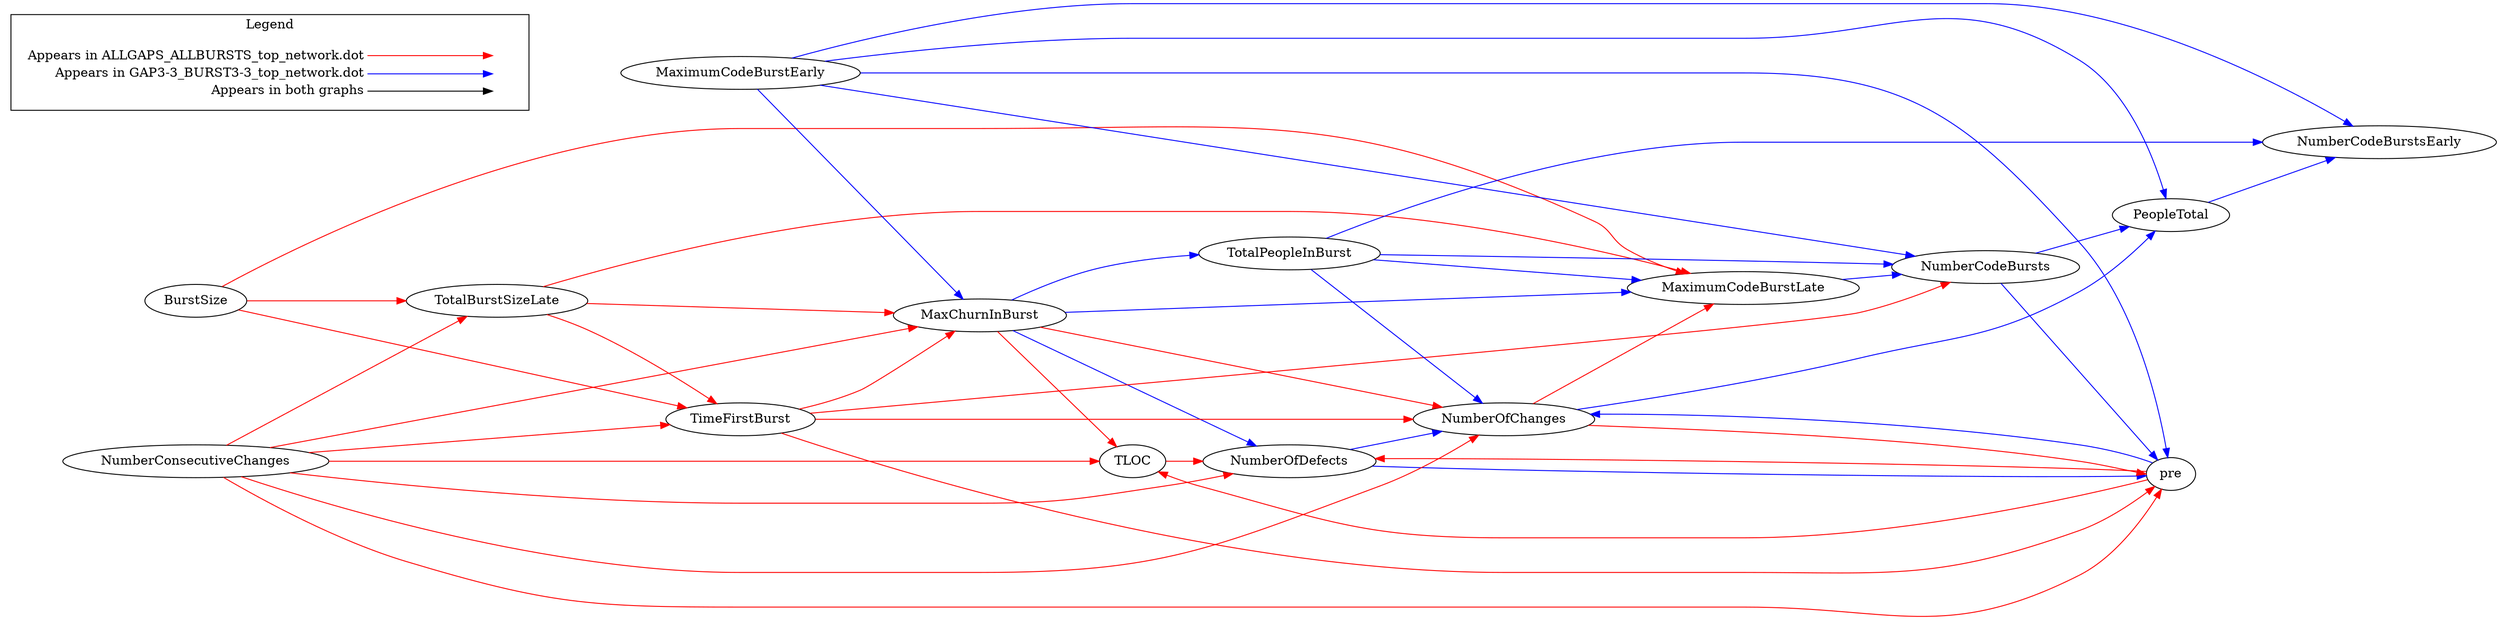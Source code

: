 digraph {
TLOC -> NumberOfDefects[color="red"];
NumberOfChanges -> pre[color="red"];
NumberOfChanges -> MaximumCodeBurstLate[color="red"];
MaxChurnInBurst -> TLOC[color="red"];
MaxChurnInBurst -> NumberOfChanges[color="red"];
BurstSize -> TotalBurstSizeLate[color="red"];
BurstSize -> TimeFirstBurst[color="red"];
BurstSize -> MaximumCodeBurstLate[color="red"];
TotalBurstSizeLate -> MaxChurnInBurst[color="red"];
TotalBurstSizeLate -> TimeFirstBurst[color="red"];
TotalBurstSizeLate -> MaximumCodeBurstLate[color="red"];
pre -> TLOC[color="red"];
pre -> NumberOfDefects[color="red"];
TimeFirstBurst -> NumberCodeBursts[color="red"];
TimeFirstBurst -> NumberOfChanges[color="red"];
TimeFirstBurst -> MaxChurnInBurst[color="red"];
TimeFirstBurst -> pre[color="red"];
NumberConsecutiveChanges -> TLOC[color="red"];
NumberConsecutiveChanges -> NumberOfDefects[color="red"];
NumberConsecutiveChanges -> NumberOfChanges[color="red"];
NumberConsecutiveChanges -> MaxChurnInBurst[color="red"];
NumberConsecutiveChanges -> TotalBurstSizeLate[color="red"];
NumberConsecutiveChanges -> pre[color="red"];
NumberConsecutiveChanges -> TimeFirstBurst[color="red"];
NumberCodeBursts -> pre[color="blue"];
NumberCodeBursts -> PeopleTotal[color="blue"];
NumberOfDefects -> NumberOfChanges[color="blue"];
NumberOfDefects -> pre[color="blue"];
NumberOfChanges -> PeopleTotal[color="blue"];
MaximumCodeBurstEarly -> NumberCodeBursts[color="blue"];
MaximumCodeBurstEarly -> NumberCodeBurstsEarly[color="blue"];
MaximumCodeBurstEarly -> MaxChurnInBurst[color="blue"];
MaximumCodeBurstEarly -> pre[color="blue"];
MaximumCodeBurstEarly -> PeopleTotal[color="blue"];
TotalPeopleInBurst -> NumberCodeBursts[color="blue"];
TotalPeopleInBurst -> NumberOfChanges[color="blue"];
TotalPeopleInBurst -> NumberCodeBurstsEarly[color="blue"];
TotalPeopleInBurst -> MaximumCodeBurstLate[color="blue"];
MaxChurnInBurst -> NumberOfDefects[color="blue"];
MaxChurnInBurst -> TotalPeopleInBurst[color="blue"];
MaxChurnInBurst -> MaximumCodeBurstLate[color="blue"];
pre -> NumberOfChanges[color="blue"];
MaximumCodeBurstLate -> NumberCodeBursts[color="blue"];
PeopleTotal -> NumberCodeBurstsEarly[color="blue"];

  rankdir=LR
  node [shape=plaintext]
  subgraph cluster_01 { 
    label = "Legend";
    key [label=<<table border="0" cellpadding="2" cellspacing="0" cellborder="0">
      <tr><td align="right" port="i1">Appears in ALLGAPS_ALLBURSTS_top_network.dot</td></tr>
      <tr><td align="right" port="i2">Appears in GAP3-3_BURST3-3_top_network.dot</td></tr>
      <tr><td align="right" port="i3">Appears in both graphs</td></tr>
      </table>>]
    key2 [label=<<table border="0" cellpadding="2" cellspacing="0" cellborder="0">
      <tr><td port="i1">&nbsp;</td></tr>
      <tr><td port="i2">&nbsp;</td></tr>
      <tr><td port="i3">&nbsp;</td></tr>
      </table>>]
    key:i1:e -> key2:i1:w [color=red]
    key:i2:e -> key2:i2:w [color=blue]
    key:i3:e -> key2:i3:w [color=black]
  }
}